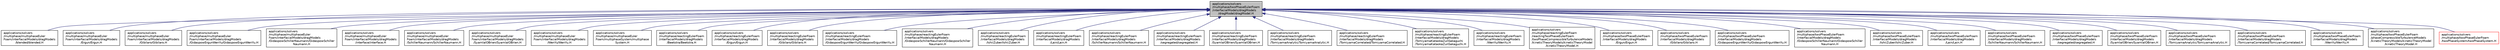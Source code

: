 digraph "applications/solvers/multiphase/twoPhaseEulerFoam/interfacialModels/dragModels/dragModel/dragModel.H"
{
  bgcolor="transparent";
  edge [fontname="Helvetica",fontsize="10",labelfontname="Helvetica",labelfontsize="10"];
  node [fontname="Helvetica",fontsize="10",shape=record];
  Node316 [label="applications/solvers\l/multiphase/twoPhaseEulerFoam\l/interfacialModels/dragModels\l/dragModel/dragModel.H",height=0.2,width=0.4,color="black", fillcolor="grey75", style="filled", fontcolor="black"];
  Node316 -> Node317 [dir="back",color="midnightblue",fontsize="10",style="solid",fontname="Helvetica"];
  Node317 [label="applications/solvers\l/multiphase/multiphaseEuler\lFoam/interfacialModels/dragModels\l/blended/blended.H",height=0.2,width=0.4,color="black",URL="$a41696.html"];
  Node316 -> Node318 [dir="back",color="midnightblue",fontsize="10",style="solid",fontname="Helvetica"];
  Node318 [label="applications/solvers\l/multiphase/multiphaseEuler\lFoam/interfacialModels/dragModels\l/Ergun/Ergun.H",height=0.2,width=0.4,color="black",URL="$a39869.html"];
  Node316 -> Node319 [dir="back",color="midnightblue",fontsize="10",style="solid",fontname="Helvetica"];
  Node319 [label="applications/solvers\l/multiphase/multiphaseEuler\lFoam/interfacialModels/dragModels\l/Gibilaro/Gibilaro.H",height=0.2,width=0.4,color="black",URL="$a39887.html"];
  Node316 -> Node320 [dir="back",color="midnightblue",fontsize="10",style="solid",fontname="Helvetica"];
  Node320 [label="applications/solvers\l/multiphase/multiphaseEuler\lFoam/interfacialModels/dragModels\l/GidaspowErgunWenYu/GidaspowErgunWenYu.H",height=0.2,width=0.4,color="black",URL="$a39905.html"];
  Node316 -> Node321 [dir="back",color="midnightblue",fontsize="10",style="solid",fontname="Helvetica"];
  Node321 [label="applications/solvers\l/multiphase/multiphaseEuler\lFoam/interfacialModels/dragModels\l/GidaspowSchillerNaumann/GidaspowSchiller\lNaumann.H",height=0.2,width=0.4,color="black",URL="$a39923.html"];
  Node316 -> Node322 [dir="back",color="midnightblue",fontsize="10",style="solid",fontname="Helvetica"];
  Node322 [label="applications/solvers\l/multiphase/multiphaseEuler\lFoam/interfacialModels/dragModels\l/interface/interface.H",height=0.2,width=0.4,color="black",URL="$a20846.html"];
  Node316 -> Node323 [dir="back",color="midnightblue",fontsize="10",style="solid",fontname="Helvetica"];
  Node323 [label="applications/solvers\l/multiphase/multiphaseEuler\lFoam/interfacialModels/dragModels\l/SchillerNaumann/SchillerNaumann.H",height=0.2,width=0.4,color="black",URL="$a39941.html"];
  Node316 -> Node324 [dir="back",color="midnightblue",fontsize="10",style="solid",fontname="Helvetica"];
  Node324 [label="applications/solvers\l/multiphase/multiphaseEuler\lFoam/interfacialModels/dragModels\l/SyamlalOBrien/SyamlalOBrien.H",height=0.2,width=0.4,color="black",URL="$a39959.html"];
  Node316 -> Node325 [dir="back",color="midnightblue",fontsize="10",style="solid",fontname="Helvetica"];
  Node325 [label="applications/solvers\l/multiphase/multiphaseEuler\lFoam/interfacialModels/dragModels\l/WenYu/WenYu.H",height=0.2,width=0.4,color="black",URL="$a39977.html"];
  Node316 -> Node326 [dir="back",color="midnightblue",fontsize="10",style="solid",fontname="Helvetica"];
  Node326 [label="applications/solvers\l/multiphase/multiphaseEuler\lFoam/multiphaseSystem/multiphase\lSystem.H",height=0.2,width=0.4,color="black",URL="$a40064.html"];
  Node316 -> Node327 [dir="back",color="midnightblue",fontsize="10",style="solid",fontname="Helvetica"];
  Node327 [label="applications/solvers\l/multiphase/reactingEulerFoam\l/interfacialModels/dragModels\l/Beetstra/Beetstra.H",height=0.2,width=0.4,color="black",URL="$a21089.html"];
  Node316 -> Node328 [dir="back",color="midnightblue",fontsize="10",style="solid",fontname="Helvetica"];
  Node328 [label="applications/solvers\l/multiphase/reactingEulerFoam\l/interfacialModels/dragModels\l/Ergun/Ergun.H",height=0.2,width=0.4,color="black",URL="$a39872.html"];
  Node316 -> Node329 [dir="back",color="midnightblue",fontsize="10",style="solid",fontname="Helvetica"];
  Node329 [label="applications/solvers\l/multiphase/reactingEulerFoam\l/interfacialModels/dragModels\l/Gibilaro/Gibilaro.H",height=0.2,width=0.4,color="black",URL="$a39890.html"];
  Node316 -> Node330 [dir="back",color="midnightblue",fontsize="10",style="solid",fontname="Helvetica"];
  Node330 [label="applications/solvers\l/multiphase/reactingEulerFoam\l/interfacialModels/dragModels\l/GidaspowErgunWenYu/GidaspowErgunWenYu.H",height=0.2,width=0.4,color="black",URL="$a39908.html"];
  Node316 -> Node331 [dir="back",color="midnightblue",fontsize="10",style="solid",fontname="Helvetica"];
  Node331 [label="applications/solvers\l/multiphase/reactingEulerFoam\l/interfacialModels/dragModels\l/GidaspowSchillerNaumann/GidaspowSchiller\lNaumann.H",height=0.2,width=0.4,color="black",URL="$a39926.html"];
  Node316 -> Node332 [dir="back",color="midnightblue",fontsize="10",style="solid",fontname="Helvetica"];
  Node332 [label="applications/solvers\l/multiphase/reactingEulerFoam\l/interfacialModels/dragModels\l/IshiiZuber/IshiiZuber.H",height=0.2,width=0.4,color="black",URL="$a40160.html"];
  Node316 -> Node333 [dir="back",color="midnightblue",fontsize="10",style="solid",fontname="Helvetica"];
  Node333 [label="applications/solvers\l/multiphase/reactingEulerFoam\l/interfacialModels/dragModels\l/Lain/Lain.H",height=0.2,width=0.4,color="black",URL="$a40172.html"];
  Node316 -> Node334 [dir="back",color="midnightblue",fontsize="10",style="solid",fontname="Helvetica"];
  Node334 [label="applications/solvers\l/multiphase/reactingEulerFoam\l/interfacialModels/dragModels\l/SchillerNaumann/SchillerNaumann.H",height=0.2,width=0.4,color="black",URL="$a39944.html"];
  Node316 -> Node335 [dir="back",color="midnightblue",fontsize="10",style="solid",fontname="Helvetica"];
  Node335 [label="applications/solvers\l/multiphase/reactingEulerFoam\l/interfacialModels/dragModels\l/segregated/segregated.H",height=0.2,width=0.4,color="black",URL="$a40184.html"];
  Node316 -> Node336 [dir="back",color="midnightblue",fontsize="10",style="solid",fontname="Helvetica"];
  Node336 [label="applications/solvers\l/multiphase/reactingEulerFoam\l/interfacialModels/dragModels\l/SyamlalOBrien/SyamlalOBrien.H",height=0.2,width=0.4,color="black",URL="$a39962.html"];
  Node316 -> Node337 [dir="back",color="midnightblue",fontsize="10",style="solid",fontname="Helvetica"];
  Node337 [label="applications/solvers\l/multiphase/reactingEulerFoam\l/interfacialModels/dragModels\l/TomiyamaAnalytic/TomiyamaAnalytic.H",height=0.2,width=0.4,color="black",URL="$a40196.html"];
  Node316 -> Node338 [dir="back",color="midnightblue",fontsize="10",style="solid",fontname="Helvetica"];
  Node338 [label="applications/solvers\l/multiphase/reactingEulerFoam\l/interfacialModels/dragModels\l/TomiyamaCorrelated/TomiyamaCorrelated.H",height=0.2,width=0.4,color="black",URL="$a40208.html"];
  Node316 -> Node339 [dir="back",color="midnightblue",fontsize="10",style="solid",fontname="Helvetica"];
  Node339 [label="applications/solvers\l/multiphase/reactingEulerFoam\l/interfacialModels/dragModels\l/TomiyamaKataokaZunSakaguchi\l/TomiyamaKataokaZunSakaguchi.H",height=0.2,width=0.4,color="black",URL="$a21131.html"];
  Node316 -> Node340 [dir="back",color="midnightblue",fontsize="10",style="solid",fontname="Helvetica"];
  Node340 [label="applications/solvers\l/multiphase/reactingEulerFoam\l/interfacialModels/dragModels\l/WenYu/WenYu.H",height=0.2,width=0.4,color="black",URL="$a39980.html"];
  Node316 -> Node341 [dir="back",color="midnightblue",fontsize="10",style="solid",fontname="Helvetica"];
  Node341 [label="applications/solvers\l/multiphase/reactingEulerFoam\l/reactingTwoPhaseEulerFoam\l/twoPhaseCompressibleTurbulenceModels\l/kineticTheoryModels/kineticTheoryModel\l/kineticTheoryModel.H",height=0.2,width=0.4,color="black",URL="$a40850.html"];
  Node316 -> Node342 [dir="back",color="midnightblue",fontsize="10",style="solid",fontname="Helvetica"];
  Node342 [label="applications/solvers\l/multiphase/twoPhaseEulerFoam\l/interfacialModels/dragModels\l/Ergun/Ergun.H",height=0.2,width=0.4,color="black",URL="$a39875.html"];
  Node316 -> Node343 [dir="back",color="midnightblue",fontsize="10",style="solid",fontname="Helvetica"];
  Node343 [label="applications/solvers\l/multiphase/twoPhaseEulerFoam\l/interfacialModels/dragModels\l/Gibilaro/Gibilaro.H",height=0.2,width=0.4,color="black",URL="$a39893.html"];
  Node316 -> Node344 [dir="back",color="midnightblue",fontsize="10",style="solid",fontname="Helvetica"];
  Node344 [label="applications/solvers\l/multiphase/twoPhaseEulerFoam\l/interfacialModels/dragModels\l/GidaspowErgunWenYu/GidaspowErgunWenYu.H",height=0.2,width=0.4,color="black",URL="$a39911.html"];
  Node316 -> Node345 [dir="back",color="midnightblue",fontsize="10",style="solid",fontname="Helvetica"];
  Node345 [label="applications/solvers\l/multiphase/twoPhaseEulerFoam\l/interfacialModels/dragModels\l/GidaspowSchillerNaumann/GidaspowSchiller\lNaumann.H",height=0.2,width=0.4,color="black",URL="$a39929.html"];
  Node316 -> Node346 [dir="back",color="midnightblue",fontsize="10",style="solid",fontname="Helvetica"];
  Node346 [label="applications/solvers\l/multiphase/twoPhaseEulerFoam\l/interfacialModels/dragModels\l/IshiiZuber/IshiiZuber.H",height=0.2,width=0.4,color="black",URL="$a40163.html"];
  Node316 -> Node347 [dir="back",color="midnightblue",fontsize="10",style="solid",fontname="Helvetica"];
  Node347 [label="applications/solvers\l/multiphase/twoPhaseEulerFoam\l/interfacialModels/dragModels\l/Lain/Lain.H",height=0.2,width=0.4,color="black",URL="$a40175.html"];
  Node316 -> Node348 [dir="back",color="midnightblue",fontsize="10",style="solid",fontname="Helvetica"];
  Node348 [label="applications/solvers\l/multiphase/twoPhaseEulerFoam\l/interfacialModels/dragModels\l/SchillerNaumann/SchillerNaumann.H",height=0.2,width=0.4,color="black",URL="$a39947.html"];
  Node316 -> Node349 [dir="back",color="midnightblue",fontsize="10",style="solid",fontname="Helvetica"];
  Node349 [label="applications/solvers\l/multiphase/twoPhaseEulerFoam\l/interfacialModels/dragModels\l/segregated/segregated.H",height=0.2,width=0.4,color="black",URL="$a40187.html"];
  Node316 -> Node350 [dir="back",color="midnightblue",fontsize="10",style="solid",fontname="Helvetica"];
  Node350 [label="applications/solvers\l/multiphase/twoPhaseEulerFoam\l/interfacialModels/dragModels\l/SyamlalOBrien/SyamlalOBrien.H",height=0.2,width=0.4,color="black",URL="$a39965.html"];
  Node316 -> Node351 [dir="back",color="midnightblue",fontsize="10",style="solid",fontname="Helvetica"];
  Node351 [label="applications/solvers\l/multiphase/twoPhaseEulerFoam\l/interfacialModels/dragModels\l/TomiyamaAnalytic/TomiyamaAnalytic.H",height=0.2,width=0.4,color="black",URL="$a40199.html"];
  Node316 -> Node352 [dir="back",color="midnightblue",fontsize="10",style="solid",fontname="Helvetica"];
  Node352 [label="applications/solvers\l/multiphase/twoPhaseEulerFoam\l/interfacialModels/dragModels\l/TomiyamaCorrelated/TomiyamaCorrelated.H",height=0.2,width=0.4,color="black",URL="$a40211.html"];
  Node316 -> Node353 [dir="back",color="midnightblue",fontsize="10",style="solid",fontname="Helvetica"];
  Node353 [label="applications/solvers\l/multiphase/twoPhaseEulerFoam\l/interfacialModels/dragModels\l/WenYu/WenYu.H",height=0.2,width=0.4,color="black",URL="$a39983.html"];
  Node316 -> Node354 [dir="back",color="midnightblue",fontsize="10",style="solid",fontname="Helvetica"];
  Node354 [label="applications/solvers\l/multiphase/twoPhaseEulerFoam\l/phaseCompressibleTurbulenceModels\l/kineticTheoryModels/kineticTheoryModel\l/kineticTheoryModel.H",height=0.2,width=0.4,color="black",URL="$a40853.html"];
  Node316 -> Node355 [dir="back",color="midnightblue",fontsize="10",style="solid",fontname="Helvetica"];
  Node355 [label="applications/solvers\l/multiphase/twoPhaseEulerFoam\l/twoPhaseSystem/twoPhaseSystem.H",height=0.2,width=0.4,color="red",URL="$a41063.html"];
}
